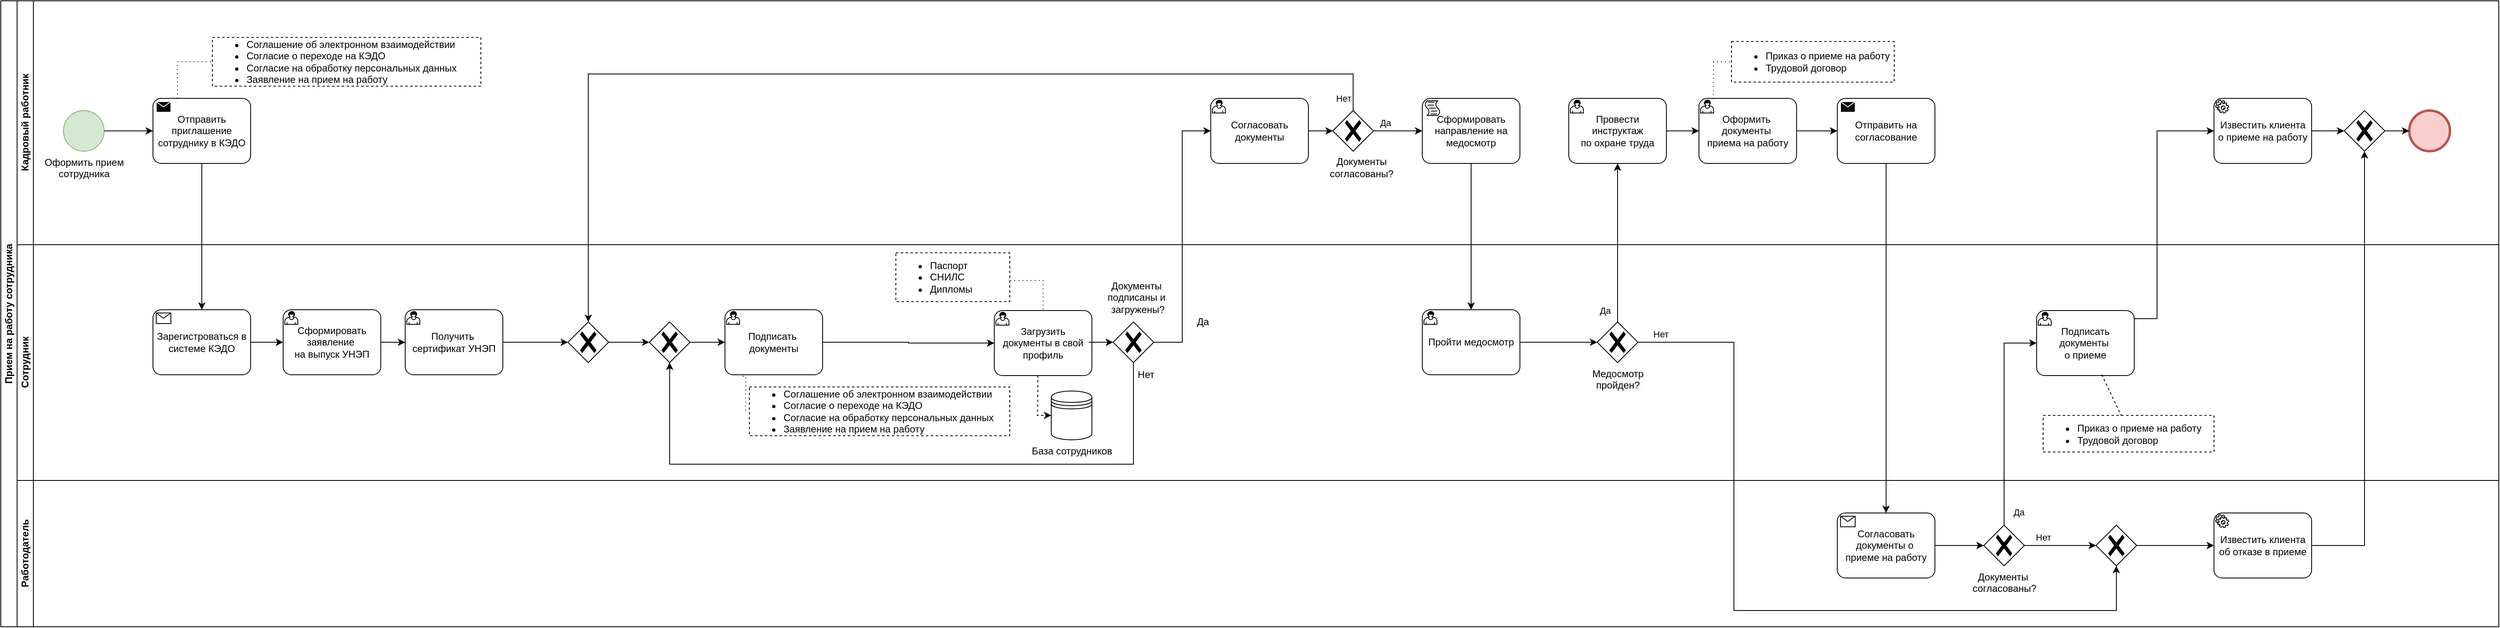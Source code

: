 <mxfile version="24.4.8" type="github">
  <diagram name="Страница — 1" id="LrOz8V3_CL4yAccr49bo">
    <mxGraphModel dx="2467" dy="948" grid="1" gridSize="10" guides="1" tooltips="1" connect="1" arrows="1" fold="1" page="1" pageScale="1" pageWidth="827" pageHeight="1169" math="0" shadow="0">
      <root>
        <mxCell id="0" />
        <mxCell id="1" parent="0" />
        <mxCell id="-4OjDh-mR03Cg_0oIZPv-1" value="Прием на работу сотрудника" style="swimlane;html=1;childLayout=stackLayout;resizeParent=1;resizeParentMax=0;horizontal=0;startSize=20;horizontalStack=0;whiteSpace=wrap;container=1;perimeter=none;" parent="1" vertex="1">
          <mxGeometry x="-40" y="60" width="3070" height="770" as="geometry" />
        </mxCell>
        <mxCell id="-4OjDh-mR03Cg_0oIZPv-15" style="edgeStyle=orthogonalEdgeStyle;rounded=0;orthogonalLoop=1;jettySize=auto;html=1;entryX=0.5;entryY=0;entryDx=0;entryDy=0;entryPerimeter=0;" parent="-4OjDh-mR03Cg_0oIZPv-1" source="-4OjDh-mR03Cg_0oIZPv-14" target="-4OjDh-mR03Cg_0oIZPv-13" edge="1">
          <mxGeometry relative="1" as="geometry" />
        </mxCell>
        <mxCell id="-4OjDh-mR03Cg_0oIZPv-51" style="edgeStyle=orthogonalEdgeStyle;rounded=0;orthogonalLoop=1;jettySize=auto;html=1;entryX=0;entryY=0.5;entryDx=0;entryDy=0;entryPerimeter=0;" parent="-4OjDh-mR03Cg_0oIZPv-1" source="-4OjDh-mR03Cg_0oIZPv-40" target="-4OjDh-mR03Cg_0oIZPv-57" edge="1">
          <mxGeometry relative="1" as="geometry">
            <mxPoint x="1347" y="180" as="targetPoint" />
          </mxGeometry>
        </mxCell>
        <mxCell id="-4OjDh-mR03Cg_0oIZPv-64" style="edgeStyle=orthogonalEdgeStyle;rounded=0;orthogonalLoop=1;jettySize=auto;html=1;entryX=0.5;entryY=0;entryDx=0;entryDy=0;entryPerimeter=0;" parent="-4OjDh-mR03Cg_0oIZPv-1" source="-4OjDh-mR03Cg_0oIZPv-60" target="-4OjDh-mR03Cg_0oIZPv-63" edge="1">
          <mxGeometry relative="1" as="geometry">
            <Array as="points">
              <mxPoint x="1662" y="90" />
              <mxPoint x="722" y="90" />
            </Array>
          </mxGeometry>
        </mxCell>
        <mxCell id="-4OjDh-mR03Cg_0oIZPv-136" value="Нет" style="edgeLabel;html=1;align=center;verticalAlign=middle;resizable=0;points=[];" parent="-4OjDh-mR03Cg_0oIZPv-64" vertex="1" connectable="0">
          <mxGeometry x="-0.97" y="1" relative="1" as="geometry">
            <mxPoint x="-11" y="4" as="offset" />
          </mxGeometry>
        </mxCell>
        <mxCell id="-4OjDh-mR03Cg_0oIZPv-68" style="edgeStyle=orthogonalEdgeStyle;rounded=0;orthogonalLoop=1;jettySize=auto;html=1;entryX=0.5;entryY=0;entryDx=0;entryDy=0;entryPerimeter=0;" parent="-4OjDh-mR03Cg_0oIZPv-1" source="-4OjDh-mR03Cg_0oIZPv-65" target="-4OjDh-mR03Cg_0oIZPv-67" edge="1">
          <mxGeometry relative="1" as="geometry" />
        </mxCell>
        <mxCell id="-4OjDh-mR03Cg_0oIZPv-85" style="edgeStyle=orthogonalEdgeStyle;rounded=0;orthogonalLoop=1;jettySize=auto;html=1;" parent="-4OjDh-mR03Cg_0oIZPv-1" source="-4OjDh-mR03Cg_0oIZPv-69" target="-4OjDh-mR03Cg_0oIZPv-84" edge="1">
          <mxGeometry relative="1" as="geometry" />
        </mxCell>
        <mxCell id="-4OjDh-mR03Cg_0oIZPv-107" value="&amp;nbsp; Да&amp;nbsp;" style="edgeLabel;html=1;align=center;verticalAlign=middle;resizable=0;points=[];" parent="-4OjDh-mR03Cg_0oIZPv-85" vertex="1" connectable="0">
          <mxGeometry x="-0.693" y="-1" relative="1" as="geometry">
            <mxPoint x="-18" y="16" as="offset" />
          </mxGeometry>
        </mxCell>
        <mxCell id="-4OjDh-mR03Cg_0oIZPv-92" style="edgeStyle=orthogonalEdgeStyle;rounded=0;orthogonalLoop=1;jettySize=auto;html=1;entryX=0.5;entryY=0;entryDx=0;entryDy=0;entryPerimeter=0;" parent="-4OjDh-mR03Cg_0oIZPv-1" source="-4OjDh-mR03Cg_0oIZPv-89" target="-4OjDh-mR03Cg_0oIZPv-91" edge="1">
          <mxGeometry relative="1" as="geometry" />
        </mxCell>
        <mxCell id="-4OjDh-mR03Cg_0oIZPv-2" value="Кадровый работник" style="swimlane;html=1;startSize=20;horizontal=0;perimeter=backbonePerimeter;" parent="-4OjDh-mR03Cg_0oIZPv-1" vertex="1">
          <mxGeometry x="20" width="3050" height="300" as="geometry" />
        </mxCell>
        <mxCell id="-4OjDh-mR03Cg_0oIZPv-5" value="Оформить прием&lt;div&gt;сотрудника&lt;/div&gt;" style="points=[[0.145,0.145,0],[0.5,0,0],[0.855,0.145,0],[1,0.5,0],[0.855,0.855,0],[0.5,1,0],[0.145,0.855,0],[0,0.5,0]];shape=mxgraph.bpmn.event;html=1;verticalLabelPosition=bottom;labelBackgroundColor=#ffffff;verticalAlign=top;align=center;perimeter=ellipsePerimeter;outlineConnect=0;aspect=fixed;outline=standard;symbol=general;fillColor=#d5e8d4;strokeColor=#82b366;" parent="-4OjDh-mR03Cg_0oIZPv-2" vertex="1">
          <mxGeometry x="57" y="135" width="50" height="50" as="geometry" />
        </mxCell>
        <mxCell id="-4OjDh-mR03Cg_0oIZPv-7" value="&lt;ul&gt;&lt;li&gt;Соглашение об электронном взаимодействии&lt;/li&gt;&lt;li&gt;Согласие о переходе на КЭДО&lt;/li&gt;&lt;li&gt;Согласие на обработку персональных данных&lt;/li&gt;&lt;li&gt;Заявление на прием на работу&lt;/li&gt;&lt;/ul&gt;" style="text;html=1;strokeColor=default;fillColor=none;align=left;verticalAlign=middle;whiteSpace=wrap;rounded=0;dashed=1;perimeterSpacing=1;perimeter=orthogonalPerimeter;absoluteArcSize=0;" parent="-4OjDh-mR03Cg_0oIZPv-2" vertex="1">
          <mxGeometry x="240" y="45" width="330" height="60" as="geometry" />
        </mxCell>
        <mxCell id="-4OjDh-mR03Cg_0oIZPv-8" value="" style="edgeStyle=elbowEdgeStyle;fontSize=12;html=1;endFill=0;startFill=0;endSize=6;startSize=6;dashed=1;dashPattern=1 4;endArrow=none;startArrow=none;rounded=0;exitX=0.25;exitY=0;exitDx=0;exitDy=0;exitPerimeter=0;entryX=0;entryY=0.5;entryDx=0;entryDy=0;" parent="-4OjDh-mR03Cg_0oIZPv-2" source="-4OjDh-mR03Cg_0oIZPv-14" target="-4OjDh-mR03Cg_0oIZPv-7" edge="1">
          <mxGeometry width="160" relative="1" as="geometry">
            <mxPoint x="27" y="120" as="sourcePoint" />
            <mxPoint x="187" y="59" as="targetPoint" />
            <Array as="points">
              <mxPoint x="197" y="90" />
            </Array>
          </mxGeometry>
        </mxCell>
        <mxCell id="-4OjDh-mR03Cg_0oIZPv-14" value="Отправить приглашение сотруднику в КЭДО" style="points=[[0.25,0,0],[0.5,0,0],[0.75,0,0],[1,0.25,0],[1,0.5,0],[1,0.75,0],[0.75,1,0],[0.5,1,0],[0.25,1,0],[0,0.75,0],[0,0.5,0],[0,0.25,0]];shape=mxgraph.bpmn.task;whiteSpace=wrap;rectStyle=rounded;size=10;html=1;container=1;expand=0;collapsible=0;taskMarker=send;" parent="-4OjDh-mR03Cg_0oIZPv-2" vertex="1">
          <mxGeometry x="167" y="120" width="120" height="80" as="geometry" />
        </mxCell>
        <mxCell id="-4OjDh-mR03Cg_0oIZPv-61" style="edgeStyle=orthogonalEdgeStyle;rounded=0;orthogonalLoop=1;jettySize=auto;html=1;" parent="-4OjDh-mR03Cg_0oIZPv-2" source="-4OjDh-mR03Cg_0oIZPv-57" target="-4OjDh-mR03Cg_0oIZPv-60" edge="1">
          <mxGeometry relative="1" as="geometry" />
        </mxCell>
        <mxCell id="-4OjDh-mR03Cg_0oIZPv-57" value="Согласовать&lt;div&gt;документы&lt;/div&gt;" style="points=[[0.25,0,0],[0.5,0,0],[0.75,0,0],[1,0.25,0],[1,0.5,0],[1,0.75,0],[0.75,1,0],[0.5,1,0],[0.25,1,0],[0,0.75,0],[0,0.5,0],[0,0.25,0]];shape=mxgraph.bpmn.task;whiteSpace=wrap;rectStyle=rounded;size=10;html=1;container=1;expand=0;collapsible=0;taskMarker=user;" parent="-4OjDh-mR03Cg_0oIZPv-2" vertex="1">
          <mxGeometry x="1467" y="120" width="120" height="80" as="geometry" />
        </mxCell>
        <mxCell id="-4OjDh-mR03Cg_0oIZPv-55" value="&lt;span style=&quot;background-color: rgb(255, 255, 255);&quot;&gt;Документы&lt;/span&gt;&lt;div&gt;&lt;span style=&quot;background-color: rgb(255, 255, 255);&quot;&gt;согласованы?&lt;/span&gt;&lt;/div&gt;" style="text;html=1;align=center;verticalAlign=middle;resizable=0;points=[];autosize=1;strokeColor=none;fillColor=none;" parent="-4OjDh-mR03Cg_0oIZPv-2" vertex="1">
          <mxGeometry x="1602" y="185" width="100" height="40" as="geometry" />
        </mxCell>
        <mxCell id="-4OjDh-mR03Cg_0oIZPv-60" value="" style="points=[[0.25,0.25,0],[0.5,0,0],[0.75,0.25,0],[1,0.5,0],[0.75,0.75,0],[0.5,1,0],[0.25,0.75,0],[0,0.5,0]];shape=mxgraph.bpmn.gateway2;html=1;verticalLabelPosition=bottom;labelBackgroundColor=#ffffff;verticalAlign=top;align=center;perimeter=rhombusPerimeter;outlineConnect=0;outline=none;symbol=none;gwType=exclusive;" parent="-4OjDh-mR03Cg_0oIZPv-2" vertex="1">
          <mxGeometry x="1617" y="135" width="50" height="50" as="geometry" />
        </mxCell>
        <mxCell id="-4OjDh-mR03Cg_0oIZPv-65" value="Сформировать&lt;div&gt;направление на медосмотр&lt;/div&gt;" style="points=[[0.25,0,0],[0.5,0,0],[0.75,0,0],[1,0.25,0],[1,0.5,0],[1,0.75,0],[0.75,1,0],[0.5,1,0],[0.25,1,0],[0,0.75,0],[0,0.5,0],[0,0.25,0]];shape=mxgraph.bpmn.task;whiteSpace=wrap;rectStyle=rounded;size=10;html=1;container=1;expand=0;collapsible=0;taskMarker=script;" parent="-4OjDh-mR03Cg_0oIZPv-2" vertex="1">
          <mxGeometry x="1727" y="120" width="120" height="80" as="geometry" />
        </mxCell>
        <mxCell id="-4OjDh-mR03Cg_0oIZPv-66" style="edgeStyle=orthogonalEdgeStyle;rounded=0;orthogonalLoop=1;jettySize=auto;html=1;entryX=0;entryY=0.5;entryDx=0;entryDy=0;entryPerimeter=0;" parent="-4OjDh-mR03Cg_0oIZPv-2" source="-4OjDh-mR03Cg_0oIZPv-60" target="-4OjDh-mR03Cg_0oIZPv-65" edge="1">
          <mxGeometry relative="1" as="geometry" />
        </mxCell>
        <mxCell id="-4OjDh-mR03Cg_0oIZPv-135" value="&amp;nbsp; Да&amp;nbsp;" style="edgeLabel;html=1;align=center;verticalAlign=middle;resizable=0;points=[];" parent="-4OjDh-mR03Cg_0oIZPv-66" vertex="1" connectable="0">
          <mxGeometry x="0.137" y="-2" relative="1" as="geometry">
            <mxPoint x="-21" y="-12" as="offset" />
          </mxGeometry>
        </mxCell>
        <mxCell id="-4OjDh-mR03Cg_0oIZPv-87" value="" style="edgeStyle=orthogonalEdgeStyle;rounded=0;orthogonalLoop=1;jettySize=auto;html=1;" parent="-4OjDh-mR03Cg_0oIZPv-2" source="-4OjDh-mR03Cg_0oIZPv-84" target="-4OjDh-mR03Cg_0oIZPv-86" edge="1">
          <mxGeometry relative="1" as="geometry" />
        </mxCell>
        <mxCell id="-4OjDh-mR03Cg_0oIZPv-84" value="Провести инструктаж&lt;div&gt;по охране труда&lt;/div&gt;" style="points=[[0.25,0,0],[0.5,0,0],[0.75,0,0],[1,0.25,0],[1,0.5,0],[1,0.75,0],[0.75,1,0],[0.5,1,0],[0.25,1,0],[0,0.75,0],[0,0.5,0],[0,0.25,0]];shape=mxgraph.bpmn.task;whiteSpace=wrap;rectStyle=rounded;size=10;html=1;container=1;expand=0;collapsible=0;taskMarker=user;" parent="-4OjDh-mR03Cg_0oIZPv-2" vertex="1">
          <mxGeometry x="1907" y="120" width="120" height="80" as="geometry" />
        </mxCell>
        <mxCell id="-4OjDh-mR03Cg_0oIZPv-86" value="Оформить&amp;nbsp; документы&amp;nbsp;&lt;div&gt;приема на работу&lt;/div&gt;" style="points=[[0.25,0,0],[0.5,0,0],[0.75,0,0],[1,0.25,0],[1,0.5,0],[1,0.75,0],[0.75,1,0],[0.5,1,0],[0.25,1,0],[0,0.75,0],[0,0.5,0],[0,0.25,0]];shape=mxgraph.bpmn.task;whiteSpace=wrap;rectStyle=rounded;size=10;html=1;container=1;expand=0;collapsible=0;taskMarker=user;" parent="-4OjDh-mR03Cg_0oIZPv-2" vertex="1">
          <mxGeometry x="2067" y="120" width="120" height="80" as="geometry" />
        </mxCell>
        <mxCell id="-4OjDh-mR03Cg_0oIZPv-89" value="Отправить на согласование" style="points=[[0.25,0,0],[0.5,0,0],[0.75,0,0],[1,0.25,0],[1,0.5,0],[1,0.75,0],[0.75,1,0],[0.5,1,0],[0.25,1,0],[0,0.75,0],[0,0.5,0],[0,0.25,0]];shape=mxgraph.bpmn.task;whiteSpace=wrap;rectStyle=rounded;size=10;html=1;container=1;expand=0;collapsible=0;taskMarker=send;" parent="-4OjDh-mR03Cg_0oIZPv-2" vertex="1">
          <mxGeometry x="2237" y="120" width="120" height="80" as="geometry" />
        </mxCell>
        <mxCell id="-4OjDh-mR03Cg_0oIZPv-90" style="edgeStyle=orthogonalEdgeStyle;rounded=0;orthogonalLoop=1;jettySize=auto;html=1;entryX=0;entryY=0.5;entryDx=0;entryDy=0;entryPerimeter=0;" parent="-4OjDh-mR03Cg_0oIZPv-2" source="-4OjDh-mR03Cg_0oIZPv-86" target="-4OjDh-mR03Cg_0oIZPv-89" edge="1">
          <mxGeometry relative="1" as="geometry" />
        </mxCell>
        <mxCell id="-4OjDh-mR03Cg_0oIZPv-131" value="&lt;ul&gt;&lt;li&gt;Приказ о приеме на работу&lt;/li&gt;&lt;li&gt;Трудовой договор&lt;/li&gt;&lt;/ul&gt;" style="text;html=1;strokeColor=default;fillColor=none;align=left;verticalAlign=middle;whiteSpace=wrap;rounded=0;dashed=1;perimeterSpacing=1;perimeter=orthogonalPerimeter;absoluteArcSize=0;" parent="-4OjDh-mR03Cg_0oIZPv-2" vertex="1">
          <mxGeometry x="2107" y="50" width="200" height="50" as="geometry" />
        </mxCell>
        <mxCell id="-4OjDh-mR03Cg_0oIZPv-133" value="" style="edgeStyle=elbowEdgeStyle;fontSize=12;html=1;endFill=0;startFill=0;endSize=6;startSize=6;dashed=1;dashPattern=1 4;endArrow=none;startArrow=none;rounded=0;exitX=0.148;exitY=0.012;exitDx=0;exitDy=0;exitPerimeter=0;entryX=0;entryY=0.5;entryDx=0;entryDy=0;" parent="-4OjDh-mR03Cg_0oIZPv-2" source="-4OjDh-mR03Cg_0oIZPv-86" target="-4OjDh-mR03Cg_0oIZPv-131" edge="1">
          <mxGeometry width="160" relative="1" as="geometry">
            <mxPoint x="1967" y="60" as="sourcePoint" />
            <mxPoint x="2127" y="60" as="targetPoint" />
            <Array as="points">
              <mxPoint x="2085" y="90" />
            </Array>
          </mxGeometry>
        </mxCell>
        <mxCell id="-4OjDh-mR03Cg_0oIZPv-138" style="edgeStyle=orthogonalEdgeStyle;rounded=0;orthogonalLoop=1;jettySize=auto;html=1;entryX=0;entryY=0.5;entryDx=0;entryDy=0;entryPerimeter=0;" parent="-4OjDh-mR03Cg_0oIZPv-2" source="-4OjDh-mR03Cg_0oIZPv-5" target="-4OjDh-mR03Cg_0oIZPv-14" edge="1">
          <mxGeometry relative="1" as="geometry" />
        </mxCell>
        <mxCell id="-4OjDh-mR03Cg_0oIZPv-117" value="" style="points=[[0.145,0.145,0],[0.5,0,0],[0.855,0.145,0],[1,0.5,0],[0.855,0.855,0],[0.5,1,0],[0.145,0.855,0],[0,0.5,0]];shape=mxgraph.bpmn.event;html=1;verticalLabelPosition=bottom;labelBackgroundColor=#ffffff;verticalAlign=top;align=center;perimeter=ellipsePerimeter;outlineConnect=0;aspect=fixed;outline=end;symbol=terminate2;fillColor=#f8cecc;strokeColor=#b85450;" parent="-4OjDh-mR03Cg_0oIZPv-2" vertex="1">
          <mxGeometry x="2940" y="135" width="50" height="50" as="geometry" />
        </mxCell>
        <mxCell id="quSoc7pRKqAI27rnbqNl-13" value="Известить клиента&lt;div&gt;о приеме на работу&lt;/div&gt;" style="points=[[0.25,0,0],[0.5,0,0],[0.75,0,0],[1,0.25,0],[1,0.5,0],[1,0.75,0],[0.75,1,0],[0.5,1,0],[0.25,1,0],[0,0.75,0],[0,0.5,0],[0,0.25,0]];shape=mxgraph.bpmn.task;whiteSpace=wrap;rectStyle=rounded;size=10;html=1;container=1;expand=0;collapsible=0;taskMarker=service;" vertex="1" parent="-4OjDh-mR03Cg_0oIZPv-2">
          <mxGeometry x="2700" y="120" width="120" height="80" as="geometry" />
        </mxCell>
        <mxCell id="quSoc7pRKqAI27rnbqNl-14" value="" style="points=[[0.25,0.25,0],[0.5,0,0],[0.75,0.25,0],[1,0.5,0],[0.75,0.75,0],[0.5,1,0],[0.25,0.75,0],[0,0.5,0]];shape=mxgraph.bpmn.gateway2;html=1;verticalLabelPosition=bottom;labelBackgroundColor=#ffffff;verticalAlign=top;align=center;perimeter=rhombusPerimeter;outlineConnect=0;outline=none;symbol=none;gwType=exclusive;" vertex="1" parent="-4OjDh-mR03Cg_0oIZPv-2">
          <mxGeometry x="2860" y="135" width="50" height="50" as="geometry" />
        </mxCell>
        <mxCell id="quSoc7pRKqAI27rnbqNl-15" style="edgeStyle=orthogonalEdgeStyle;rounded=0;orthogonalLoop=1;jettySize=auto;html=1;entryX=0;entryY=0.5;entryDx=0;entryDy=0;entryPerimeter=0;" edge="1" parent="-4OjDh-mR03Cg_0oIZPv-2" source="quSoc7pRKqAI27rnbqNl-13" target="quSoc7pRKqAI27rnbqNl-14">
          <mxGeometry relative="1" as="geometry" />
        </mxCell>
        <mxCell id="quSoc7pRKqAI27rnbqNl-16" style="edgeStyle=orthogonalEdgeStyle;rounded=0;orthogonalLoop=1;jettySize=auto;html=1;entryX=0;entryY=0.5;entryDx=0;entryDy=0;entryPerimeter=0;" edge="1" parent="-4OjDh-mR03Cg_0oIZPv-2" source="quSoc7pRKqAI27rnbqNl-14" target="-4OjDh-mR03Cg_0oIZPv-117">
          <mxGeometry relative="1" as="geometry" />
        </mxCell>
        <mxCell id="-4OjDh-mR03Cg_0oIZPv-3" value="Сотрудник" style="swimlane;html=1;startSize=20;horizontal=0;" parent="-4OjDh-mR03Cg_0oIZPv-1" vertex="1">
          <mxGeometry x="20" y="300" width="3050" height="290" as="geometry" />
        </mxCell>
        <mxCell id="-4OjDh-mR03Cg_0oIZPv-13" value="Зарегистроваться в системе КЭДО" style="points=[[0.25,0,0],[0.5,0,0],[0.75,0,0],[1,0.25,0],[1,0.5,0],[1,0.75,0],[0.75,1,0],[0.5,1,0],[0.25,1,0],[0,0.75,0],[0,0.5,0],[0,0.25,0]];shape=mxgraph.bpmn.task;whiteSpace=wrap;rectStyle=rounded;size=10;html=1;container=1;expand=0;collapsible=0;taskMarker=receive;" parent="-4OjDh-mR03Cg_0oIZPv-3" vertex="1">
          <mxGeometry x="167" y="80" width="120" height="80" as="geometry" />
        </mxCell>
        <mxCell id="-4OjDh-mR03Cg_0oIZPv-20" value="Сформировать заявление&amp;nbsp;&lt;div&gt;на выпуск УНЭП&lt;/div&gt;" style="points=[[0.25,0,0],[0.5,0,0],[0.75,0,0],[1,0.25,0],[1,0.5,0],[1,0.75,0],[0.75,1,0],[0.5,1,0],[0.25,1,0],[0,0.75,0],[0,0.5,0],[0,0.25,0]];shape=mxgraph.bpmn.task;whiteSpace=wrap;rectStyle=rounded;size=10;html=1;container=1;expand=0;collapsible=0;taskMarker=user;" parent="-4OjDh-mR03Cg_0oIZPv-3" vertex="1">
          <mxGeometry x="327" y="80" width="120" height="80" as="geometry" />
        </mxCell>
        <mxCell id="-4OjDh-mR03Cg_0oIZPv-21" style="edgeStyle=orthogonalEdgeStyle;rounded=0;orthogonalLoop=1;jettySize=auto;html=1;entryX=0;entryY=0.5;entryDx=0;entryDy=0;entryPerimeter=0;" parent="-4OjDh-mR03Cg_0oIZPv-3" source="-4OjDh-mR03Cg_0oIZPv-13" target="-4OjDh-mR03Cg_0oIZPv-20" edge="1">
          <mxGeometry relative="1" as="geometry" />
        </mxCell>
        <mxCell id="-4OjDh-mR03Cg_0oIZPv-38" value="" style="edgeStyle=orthogonalEdgeStyle;rounded=0;orthogonalLoop=1;jettySize=auto;html=1;" parent="-4OjDh-mR03Cg_0oIZPv-3" source="-4OjDh-mR03Cg_0oIZPv-63" target="-4OjDh-mR03Cg_0oIZPv-37" edge="1">
          <mxGeometry relative="1" as="geometry" />
        </mxCell>
        <mxCell id="-4OjDh-mR03Cg_0oIZPv-22" value="Получить&amp;nbsp;&lt;div&gt;сертификат УНЭП&lt;/div&gt;" style="points=[[0.25,0,0],[0.5,0,0],[0.75,0,0],[1,0.25,0],[1,0.5,0],[1,0.75,0],[0.75,1,0],[0.5,1,0],[0.25,1,0],[0,0.75,0],[0,0.5,0],[0,0.25,0]];shape=mxgraph.bpmn.task;whiteSpace=wrap;rectStyle=rounded;size=10;html=1;container=1;expand=0;collapsible=0;taskMarker=user;" parent="-4OjDh-mR03Cg_0oIZPv-3" vertex="1">
          <mxGeometry x="477" y="80" width="120" height="80" as="geometry" />
        </mxCell>
        <mxCell id="-4OjDh-mR03Cg_0oIZPv-25" style="edgeStyle=orthogonalEdgeStyle;rounded=0;orthogonalLoop=1;jettySize=auto;html=1;entryX=0;entryY=0.5;entryDx=0;entryDy=0;entryPerimeter=0;" parent="-4OjDh-mR03Cg_0oIZPv-3" source="-4OjDh-mR03Cg_0oIZPv-20" target="-4OjDh-mR03Cg_0oIZPv-22" edge="1">
          <mxGeometry relative="1" as="geometry" />
        </mxCell>
        <mxCell id="-4OjDh-mR03Cg_0oIZPv-35" style="edgeStyle=orthogonalEdgeStyle;rounded=0;orthogonalLoop=1;jettySize=auto;html=1;entryX=0;entryY=0.5;entryDx=0;entryDy=0;dashed=1;exitX=0.446;exitY=0.994;exitDx=0;exitDy=0;exitPerimeter=0;" parent="-4OjDh-mR03Cg_0oIZPv-3" source="-4OjDh-mR03Cg_0oIZPv-26" target="-4OjDh-mR03Cg_0oIZPv-34" edge="1">
          <mxGeometry relative="1" as="geometry">
            <Array as="points">
              <mxPoint x="1254" y="181" />
              <mxPoint x="1254" y="181" />
              <mxPoint x="1254" y="210" />
            </Array>
          </mxGeometry>
        </mxCell>
        <mxCell id="-4OjDh-mR03Cg_0oIZPv-26" value="Загрузить документы в свой профиль" style="points=[[0.25,0,0],[0.5,0,0],[0.75,0,0],[1,0.25,0],[1,0.5,0],[1,0.75,0],[0.75,1,0],[0.5,1,0],[0.25,1,0],[0,0.75,0],[0,0.5,0],[0,0.25,0]];shape=mxgraph.bpmn.task;whiteSpace=wrap;rectStyle=rounded;size=10;html=1;container=1;expand=0;collapsible=0;taskMarker=user;" parent="-4OjDh-mR03Cg_0oIZPv-3" vertex="1">
          <mxGeometry x="1201" y="81" width="120" height="80" as="geometry" />
        </mxCell>
        <mxCell id="-4OjDh-mR03Cg_0oIZPv-29" value="Подписать&amp;nbsp;&lt;div&gt;документы&lt;br&gt;&lt;/div&gt;" style="points=[[0.25,0,0],[0.5,0,0],[0.75,0,0],[1,0.25,0],[1,0.5,0],[1,0.75,0],[0.75,1,0],[0.5,1,0],[0.25,1,0],[0,0.75,0],[0,0.5,0],[0,0.25,0]];shape=mxgraph.bpmn.task;whiteSpace=wrap;rectStyle=rounded;size=10;html=1;container=1;expand=0;collapsible=0;taskMarker=user;" parent="-4OjDh-mR03Cg_0oIZPv-3" vertex="1">
          <mxGeometry x="870" y="80" width="120" height="80" as="geometry" />
        </mxCell>
        <mxCell id="-4OjDh-mR03Cg_0oIZPv-31" value="&lt;ul&gt;&lt;li&gt;Паспорт&lt;/li&gt;&lt;li&gt;СНИЛС&lt;/li&gt;&lt;li&gt;Дипломы&lt;/li&gt;&lt;/ul&gt;" style="text;html=1;strokeColor=default;fillColor=none;align=left;verticalAlign=middle;whiteSpace=wrap;rounded=0;dashed=1;perimeterSpacing=1;perimeter=orthogonalPerimeter;absoluteArcSize=0;" parent="-4OjDh-mR03Cg_0oIZPv-3" vertex="1">
          <mxGeometry x="1080" y="10" width="140" height="60" as="geometry" />
        </mxCell>
        <mxCell id="-4OjDh-mR03Cg_0oIZPv-34" value="База сотрудников" style="shape=datastore;html=1;labelPosition=center;verticalLabelPosition=bottom;align=center;verticalAlign=top;" parent="-4OjDh-mR03Cg_0oIZPv-3" vertex="1">
          <mxGeometry x="1271" y="180" width="50" height="60" as="geometry" />
        </mxCell>
        <mxCell id="-4OjDh-mR03Cg_0oIZPv-37" value="" style="points=[[0.25,0.25,0],[0.5,0,0],[0.75,0.25,0],[1,0.5,0],[0.75,0.75,0],[0.5,1,0],[0.25,0.75,0],[0,0.5,0]];shape=mxgraph.bpmn.gateway2;html=1;verticalLabelPosition=bottom;labelBackgroundColor=#ffffff;verticalAlign=top;align=center;perimeter=rhombusPerimeter;outlineConnect=0;outline=none;symbol=none;gwType=exclusive;" parent="-4OjDh-mR03Cg_0oIZPv-3" vertex="1">
          <mxGeometry x="777" y="95" width="50" height="50" as="geometry" />
        </mxCell>
        <mxCell id="-4OjDh-mR03Cg_0oIZPv-42" style="edgeStyle=orthogonalEdgeStyle;rounded=0;orthogonalLoop=1;jettySize=auto;html=1;entryX=0.5;entryY=1;entryDx=0;entryDy=0;entryPerimeter=0;" parent="-4OjDh-mR03Cg_0oIZPv-3" source="-4OjDh-mR03Cg_0oIZPv-40" target="-4OjDh-mR03Cg_0oIZPv-37" edge="1">
          <mxGeometry relative="1" as="geometry">
            <Array as="points">
              <mxPoint x="1372" y="270" />
              <mxPoint x="802" y="270" />
            </Array>
          </mxGeometry>
        </mxCell>
        <mxCell id="-4OjDh-mR03Cg_0oIZPv-45" style="edgeStyle=orthogonalEdgeStyle;rounded=0;orthogonalLoop=1;jettySize=auto;html=1;entryX=0;entryY=0.5;entryDx=0;entryDy=0;entryPerimeter=0;" parent="-4OjDh-mR03Cg_0oIZPv-3" target="-4OjDh-mR03Cg_0oIZPv-40" edge="1">
          <mxGeometry relative="1" as="geometry">
            <mxPoint x="1317" y="120.048" as="sourcePoint" />
          </mxGeometry>
        </mxCell>
        <mxCell id="-4OjDh-mR03Cg_0oIZPv-48" value="" style="group" parent="-4OjDh-mR03Cg_0oIZPv-3" vertex="1" connectable="0">
          <mxGeometry x="1327" y="35" width="100" height="110" as="geometry" />
        </mxCell>
        <mxCell id="-4OjDh-mR03Cg_0oIZPv-40" value="" style="points=[[0.25,0.25,0],[0.5,0,0],[0.75,0.25,0],[1,0.5,0],[0.75,0.75,0],[0.5,1,0],[0.25,0.75,0],[0,0.5,0]];shape=mxgraph.bpmn.gateway2;html=1;verticalLabelPosition=bottom;labelBackgroundColor=#ffffff;verticalAlign=top;align=center;perimeter=rhombusPerimeter;outlineConnect=0;outline=none;symbol=none;gwType=exclusive;" parent="-4OjDh-mR03Cg_0oIZPv-48" vertex="1">
          <mxGeometry x="20" y="60" width="50" height="50" as="geometry" />
        </mxCell>
        <mxCell id="-4OjDh-mR03Cg_0oIZPv-47" value="&lt;span style=&quot;background-color: rgb(255, 255, 255);&quot;&gt;Документы&amp;nbsp;&lt;/span&gt;&lt;div&gt;подписаны и&amp;nbsp;&lt;/div&gt;&lt;div&gt;загружены?&lt;/div&gt;" style="text;html=1;align=center;verticalAlign=middle;resizable=0;points=[];autosize=1;strokeColor=none;fillColor=none;" parent="-4OjDh-mR03Cg_0oIZPv-48" vertex="1">
          <mxGeometry width="100" height="60" as="geometry" />
        </mxCell>
        <mxCell id="-4OjDh-mR03Cg_0oIZPv-49" value="&lt;div&gt;&lt;span style=&quot;background-color: initial;&quot;&gt;Нет&lt;/span&gt;&lt;br&gt;&lt;/div&gt;" style="text;html=1;align=center;verticalAlign=middle;resizable=0;points=[];autosize=1;strokeColor=none;fillColor=none;" parent="-4OjDh-mR03Cg_0oIZPv-3" vertex="1">
          <mxGeometry x="1367" y="145" width="40" height="30" as="geometry" />
        </mxCell>
        <mxCell id="-4OjDh-mR03Cg_0oIZPv-52" value="&lt;div&gt;&lt;span style=&quot;background-color: initial;&quot;&gt;Да&lt;/span&gt;&lt;br&gt;&lt;/div&gt;" style="text;html=1;align=center;verticalAlign=middle;resizable=0;points=[];autosize=1;strokeColor=none;fillColor=none;" parent="-4OjDh-mR03Cg_0oIZPv-3" vertex="1">
          <mxGeometry x="1437" y="80" width="40" height="30" as="geometry" />
        </mxCell>
        <mxCell id="-4OjDh-mR03Cg_0oIZPv-62" value="" style="edgeStyle=orthogonalEdgeStyle;rounded=0;orthogonalLoop=1;jettySize=auto;html=1;" parent="-4OjDh-mR03Cg_0oIZPv-3" source="-4OjDh-mR03Cg_0oIZPv-22" target="-4OjDh-mR03Cg_0oIZPv-63" edge="1">
          <mxGeometry relative="1" as="geometry">
            <mxPoint x="637" y="450" as="sourcePoint" />
            <mxPoint x="817" y="450" as="targetPoint" />
          </mxGeometry>
        </mxCell>
        <mxCell id="-4OjDh-mR03Cg_0oIZPv-63" value="" style="points=[[0.25,0.25,0],[0.5,0,0],[0.75,0.25,0],[1,0.5,0],[0.75,0.75,0],[0.5,1,0],[0.25,0.75,0],[0,0.5,0]];shape=mxgraph.bpmn.gateway2;html=1;verticalLabelPosition=bottom;labelBackgroundColor=#ffffff;verticalAlign=top;align=center;perimeter=rhombusPerimeter;outlineConnect=0;outline=none;symbol=none;gwType=exclusive;" parent="-4OjDh-mR03Cg_0oIZPv-3" vertex="1">
          <mxGeometry x="677" y="95" width="50" height="50" as="geometry" />
        </mxCell>
        <mxCell id="-4OjDh-mR03Cg_0oIZPv-67" value="Пройти медосмотр" style="points=[[0.25,0,0],[0.5,0,0],[0.75,0,0],[1,0.25,0],[1,0.5,0],[1,0.75,0],[0.75,1,0],[0.5,1,0],[0.25,1,0],[0,0.75,0],[0,0.5,0],[0,0.25,0]];shape=mxgraph.bpmn.task;whiteSpace=wrap;rectStyle=rounded;size=10;html=1;container=1;expand=0;collapsible=0;taskMarker=user;" parent="-4OjDh-mR03Cg_0oIZPv-3" vertex="1">
          <mxGeometry x="1727" y="80" width="120" height="80" as="geometry" />
        </mxCell>
        <mxCell id="-4OjDh-mR03Cg_0oIZPv-69" value="Медосмотр&lt;div style=&quot;background-color: rgb(251, 251, 251);&quot;&gt;пройден?&lt;/div&gt;" style="points=[[0.25,0.25,0],[0.5,0,0],[0.75,0.25,0],[1,0.5,0],[0.75,0.75,0],[0.5,1,0],[0.25,0.75,0],[0,0.5,0]];shape=mxgraph.bpmn.gateway2;html=1;verticalLabelPosition=bottom;labelBackgroundColor=#ffffff;verticalAlign=top;align=center;perimeter=rhombusPerimeter;outlineConnect=0;outline=none;symbol=none;gwType=exclusive;" parent="-4OjDh-mR03Cg_0oIZPv-3" vertex="1">
          <mxGeometry x="1942" y="95" width="50" height="50" as="geometry" />
        </mxCell>
        <mxCell id="-4OjDh-mR03Cg_0oIZPv-70" style="edgeStyle=orthogonalEdgeStyle;rounded=0;orthogonalLoop=1;jettySize=auto;html=1;entryX=0;entryY=0.5;entryDx=0;entryDy=0;entryPerimeter=0;" parent="-4OjDh-mR03Cg_0oIZPv-3" source="-4OjDh-mR03Cg_0oIZPv-67" target="-4OjDh-mR03Cg_0oIZPv-69" edge="1">
          <mxGeometry relative="1" as="geometry" />
        </mxCell>
        <mxCell id="-4OjDh-mR03Cg_0oIZPv-139" value="&lt;ul&gt;&lt;li&gt;Соглашение об электронном взаимодействии&lt;/li&gt;&lt;li&gt;Согласие о переходе на КЭДО&lt;/li&gt;&lt;li&gt;Согласие на обработку персональных данных&lt;/li&gt;&lt;li&gt;Заявление на прием на работу&lt;/li&gt;&lt;/ul&gt;" style="text;html=1;strokeColor=default;fillColor=none;align=left;verticalAlign=middle;whiteSpace=wrap;rounded=0;dashed=1;perimeterSpacing=1;perimeter=orthogonalPerimeter;absoluteArcSize=0;" parent="-4OjDh-mR03Cg_0oIZPv-3" vertex="1">
          <mxGeometry x="900" y="175" width="320" height="60" as="geometry" />
        </mxCell>
        <mxCell id="-4OjDh-mR03Cg_0oIZPv-140" value="" style="edgeStyle=elbowEdgeStyle;fontSize=12;html=1;endFill=0;startFill=0;endSize=6;startSize=6;dashed=1;dashPattern=1 4;endArrow=none;startArrow=none;rounded=0;exitX=0.182;exitY=1.023;exitDx=0;exitDy=0;exitPerimeter=0;entryX=0;entryY=0.5;entryDx=0;entryDy=0;" parent="-4OjDh-mR03Cg_0oIZPv-3" source="-4OjDh-mR03Cg_0oIZPv-29" target="-4OjDh-mR03Cg_0oIZPv-139" edge="1">
          <mxGeometry width="160" relative="1" as="geometry">
            <mxPoint x="740" y="170" as="sourcePoint" />
            <mxPoint x="900" y="170" as="targetPoint" />
          </mxGeometry>
        </mxCell>
        <mxCell id="-4OjDh-mR03Cg_0oIZPv-142" value="" style="edgeStyle=elbowEdgeStyle;fontSize=12;html=1;endFill=0;startFill=0;endSize=6;startSize=6;dashed=1;dashPattern=1 4;endArrow=none;startArrow=none;rounded=0;entryX=0.5;entryY=0;entryDx=0;entryDy=0;entryPerimeter=0;exitX=0.998;exitY=0.565;exitDx=0;exitDy=0;exitPerimeter=0;" parent="-4OjDh-mR03Cg_0oIZPv-3" source="-4OjDh-mR03Cg_0oIZPv-31" target="-4OjDh-mR03Cg_0oIZPv-26" edge="1">
          <mxGeometry width="160" relative="1" as="geometry">
            <mxPoint x="1260" y="30" as="sourcePoint" />
            <mxPoint x="1420" y="30" as="targetPoint" />
            <Array as="points">
              <mxPoint x="1261" y="60" />
            </Array>
          </mxGeometry>
        </mxCell>
        <mxCell id="-4OjDh-mR03Cg_0oIZPv-143" style="edgeStyle=orthogonalEdgeStyle;rounded=0;orthogonalLoop=1;jettySize=auto;html=1;entryX=0;entryY=0.5;entryDx=0;entryDy=0;entryPerimeter=0;" parent="-4OjDh-mR03Cg_0oIZPv-3" source="-4OjDh-mR03Cg_0oIZPv-37" target="-4OjDh-mR03Cg_0oIZPv-29" edge="1">
          <mxGeometry relative="1" as="geometry" />
        </mxCell>
        <mxCell id="-4OjDh-mR03Cg_0oIZPv-144" style="edgeStyle=orthogonalEdgeStyle;rounded=0;orthogonalLoop=1;jettySize=auto;html=1;entryX=0;entryY=0.5;entryDx=0;entryDy=0;entryPerimeter=0;" parent="-4OjDh-mR03Cg_0oIZPv-3" source="-4OjDh-mR03Cg_0oIZPv-29" target="-4OjDh-mR03Cg_0oIZPv-26" edge="1">
          <mxGeometry relative="1" as="geometry" />
        </mxCell>
        <mxCell id="-4OjDh-mR03Cg_0oIZPv-104" value="Подписать документы&amp;nbsp;&lt;div&gt;о приеме&lt;/div&gt;" style="points=[[0.25,0,0],[0.5,0,0],[0.75,0,0],[1,0.25,0],[1,0.5,0],[1,0.75,0],[0.75,1,0],[0.5,1,0],[0.25,1,0],[0,0.75,0],[0,0.5,0],[0,0.25,0]];shape=mxgraph.bpmn.task;whiteSpace=wrap;rectStyle=rounded;size=10;html=1;container=1;expand=0;collapsible=0;taskMarker=user;" parent="-4OjDh-mR03Cg_0oIZPv-3" vertex="1">
          <mxGeometry x="2482" y="81" width="120" height="80" as="geometry" />
        </mxCell>
        <mxCell id="-4OjDh-mR03Cg_0oIZPv-113" value="&lt;ul&gt;&lt;li&gt;Приказ о приеме на работу&lt;/li&gt;&lt;li&gt;Трудовой договор&lt;/li&gt;&lt;/ul&gt;" style="text;html=1;strokeColor=default;fillColor=none;align=left;verticalAlign=middle;whiteSpace=wrap;rounded=0;dashed=1;perimeterSpacing=1;perimeter=orthogonalPerimeter;absoluteArcSize=0;" parent="-4OjDh-mR03Cg_0oIZPv-3" vertex="1">
          <mxGeometry x="2490" y="210" width="210" height="45" as="geometry" />
        </mxCell>
        <mxCell id="quSoc7pRKqAI27rnbqNl-4" value="" style="endArrow=none;dashed=1;html=1;rounded=0;entryX=0.458;entryY=0.032;entryDx=0;entryDy=0;entryPerimeter=0;exitX=0.668;exitY=0.985;exitDx=0;exitDy=0;exitPerimeter=0;" edge="1" parent="-4OjDh-mR03Cg_0oIZPv-3" source="-4OjDh-mR03Cg_0oIZPv-104" target="-4OjDh-mR03Cg_0oIZPv-113">
          <mxGeometry width="50" height="50" relative="1" as="geometry">
            <mxPoint x="2490" y="180" as="sourcePoint" />
            <mxPoint x="2540" y="130" as="targetPoint" />
          </mxGeometry>
        </mxCell>
        <mxCell id="-4OjDh-mR03Cg_0oIZPv-4" value="Работодатель" style="swimlane;html=1;startSize=20;horizontal=0;" parent="-4OjDh-mR03Cg_0oIZPv-1" vertex="1">
          <mxGeometry x="20" y="590" width="3050" height="180" as="geometry" />
        </mxCell>
        <mxCell id="-4OjDh-mR03Cg_0oIZPv-94" style="edgeStyle=orthogonalEdgeStyle;rounded=0;orthogonalLoop=1;jettySize=auto;html=1;entryX=0;entryY=0.5;entryDx=0;entryDy=0;entryPerimeter=0;" parent="-4OjDh-mR03Cg_0oIZPv-4" source="-4OjDh-mR03Cg_0oIZPv-91" target="-4OjDh-mR03Cg_0oIZPv-96" edge="1">
          <mxGeometry relative="1" as="geometry">
            <mxPoint x="2487" y="80" as="targetPoint" />
          </mxGeometry>
        </mxCell>
        <mxCell id="-4OjDh-mR03Cg_0oIZPv-91" value="Согласовать документы о&amp;nbsp;&lt;div&gt;приеме на работу&lt;/div&gt;" style="points=[[0.25,0,0],[0.5,0,0],[0.75,0,0],[1,0.25,0],[1,0.5,0],[1,0.75,0],[0.75,1,0],[0.5,1,0],[0.25,1,0],[0,0.75,0],[0,0.5,0],[0,0.25,0]];shape=mxgraph.bpmn.task;whiteSpace=wrap;rectStyle=rounded;size=10;html=1;container=1;expand=0;collapsible=0;taskMarker=receive;" parent="-4OjDh-mR03Cg_0oIZPv-4" vertex="1">
          <mxGeometry x="2237" y="40" width="120" height="80" as="geometry" />
        </mxCell>
        <mxCell id="-4OjDh-mR03Cg_0oIZPv-96" value="Документы&amp;nbsp;&lt;div&gt;согласованы?&lt;/div&gt;" style="points=[[0.25,0.25,0],[0.5,0,0],[0.75,0.25,0],[1,0.5,0],[0.75,0.75,0],[0.5,1,0],[0.25,0.75,0],[0,0.5,0]];shape=mxgraph.bpmn.gateway2;html=1;verticalLabelPosition=bottom;labelBackgroundColor=#ffffff;verticalAlign=top;align=center;perimeter=rhombusPerimeter;outlineConnect=0;outline=none;symbol=none;gwType=exclusive;" parent="-4OjDh-mR03Cg_0oIZPv-4" vertex="1">
          <mxGeometry x="2417" y="55" width="50" height="50" as="geometry" />
        </mxCell>
        <mxCell id="-4OjDh-mR03Cg_0oIZPv-112" style="edgeStyle=orthogonalEdgeStyle;rounded=0;orthogonalLoop=1;jettySize=auto;html=1;entryX=0;entryY=0.5;entryDx=0;entryDy=0;entryPerimeter=0;" parent="-4OjDh-mR03Cg_0oIZPv-4" source="quSoc7pRKqAI27rnbqNl-11" target="quSoc7pRKqAI27rnbqNl-12" edge="1">
          <mxGeometry relative="1" as="geometry">
            <mxPoint x="2700" y="80" as="targetPoint" />
          </mxGeometry>
        </mxCell>
        <mxCell id="quSoc7pRKqAI27rnbqNl-9" value="" style="edgeStyle=orthogonalEdgeStyle;rounded=0;orthogonalLoop=1;jettySize=auto;html=1;entryX=0;entryY=0.5;entryDx=0;entryDy=0;entryPerimeter=0;" edge="1" parent="-4OjDh-mR03Cg_0oIZPv-4" source="-4OjDh-mR03Cg_0oIZPv-96" target="quSoc7pRKqAI27rnbqNl-11">
          <mxGeometry relative="1" as="geometry">
            <mxPoint x="2447" y="700" as="sourcePoint" />
            <mxPoint x="2670" y="700" as="targetPoint" />
          </mxGeometry>
        </mxCell>
        <mxCell id="quSoc7pRKqAI27rnbqNl-10" value="Нет" style="edgeLabel;html=1;align=center;verticalAlign=middle;resizable=0;points=[];" vertex="1" connectable="0" parent="quSoc7pRKqAI27rnbqNl-9">
          <mxGeometry x="-0.486" y="1" relative="1" as="geometry">
            <mxPoint y="-9" as="offset" />
          </mxGeometry>
        </mxCell>
        <mxCell id="quSoc7pRKqAI27rnbqNl-11" value="" style="points=[[0.25,0.25,0],[0.5,0,0],[0.75,0.25,0],[1,0.5,0],[0.75,0.75,0],[0.5,1,0],[0.25,0.75,0],[0,0.5,0]];shape=mxgraph.bpmn.gateway2;html=1;verticalLabelPosition=bottom;labelBackgroundColor=#ffffff;verticalAlign=top;align=center;perimeter=rhombusPerimeter;outlineConnect=0;outline=none;symbol=none;gwType=exclusive;" vertex="1" parent="-4OjDh-mR03Cg_0oIZPv-4">
          <mxGeometry x="2555" y="55" width="50" height="50" as="geometry" />
        </mxCell>
        <mxCell id="quSoc7pRKqAI27rnbqNl-12" value="Известить клиента&lt;div&gt;об отказе в приеме&lt;/div&gt;" style="points=[[0.25,0,0],[0.5,0,0],[0.75,0,0],[1,0.25,0],[1,0.5,0],[1,0.75,0],[0.75,1,0],[0.5,1,0],[0.25,1,0],[0,0.75,0],[0,0.5,0],[0,0.25,0]];shape=mxgraph.bpmn.task;whiteSpace=wrap;rectStyle=rounded;size=10;html=1;container=1;expand=0;collapsible=0;taskMarker=service;" vertex="1" parent="-4OjDh-mR03Cg_0oIZPv-4">
          <mxGeometry x="2700" y="40" width="120" height="80" as="geometry" />
        </mxCell>
        <mxCell id="-4OjDh-mR03Cg_0oIZPv-106" style="edgeStyle=orthogonalEdgeStyle;rounded=0;orthogonalLoop=1;jettySize=auto;html=1;entryX=0;entryY=0.5;entryDx=0;entryDy=0;entryPerimeter=0;exitX=0.5;exitY=0;exitDx=0;exitDy=0;exitPerimeter=0;" parent="-4OjDh-mR03Cg_0oIZPv-1" source="-4OjDh-mR03Cg_0oIZPv-96" target="-4OjDh-mR03Cg_0oIZPv-104" edge="1">
          <mxGeometry relative="1" as="geometry" />
        </mxCell>
        <mxCell id="quSoc7pRKqAI27rnbqNl-7" value="Да" style="edgeLabel;html=1;align=center;verticalAlign=middle;resizable=0;points=[];" vertex="1" connectable="0" parent="-4OjDh-mR03Cg_0oIZPv-106">
          <mxGeometry x="-0.837" y="-1" relative="1" as="geometry">
            <mxPoint x="17" y="5" as="offset" />
          </mxGeometry>
        </mxCell>
        <mxCell id="quSoc7pRKqAI27rnbqNl-5" style="edgeStyle=orthogonalEdgeStyle;rounded=0;orthogonalLoop=1;jettySize=auto;html=1;entryX=0;entryY=0.5;entryDx=0;entryDy=0;entryPerimeter=0;" edge="1" parent="-4OjDh-mR03Cg_0oIZPv-1" source="-4OjDh-mR03Cg_0oIZPv-104" target="quSoc7pRKqAI27rnbqNl-13">
          <mxGeometry relative="1" as="geometry">
            <mxPoint x="2760" y="160" as="targetPoint" />
            <Array as="points">
              <mxPoint x="2650" y="391" />
              <mxPoint x="2650" y="160" />
            </Array>
          </mxGeometry>
        </mxCell>
        <mxCell id="-4OjDh-mR03Cg_0oIZPv-109" style="edgeStyle=orthogonalEdgeStyle;rounded=0;orthogonalLoop=1;jettySize=auto;html=1;entryX=0.5;entryY=1;entryDx=0;entryDy=0;entryPerimeter=0;exitX=1;exitY=0.5;exitDx=0;exitDy=0;exitPerimeter=0;" parent="-4OjDh-mR03Cg_0oIZPv-1" source="-4OjDh-mR03Cg_0oIZPv-69" target="quSoc7pRKqAI27rnbqNl-11" edge="1">
          <mxGeometry relative="1" as="geometry">
            <mxPoint x="2107" y="391" as="targetPoint" />
            <Array as="points">
              <mxPoint x="2130" y="420" />
              <mxPoint x="2130" y="750" />
              <mxPoint x="2600" y="750" />
            </Array>
          </mxGeometry>
        </mxCell>
        <mxCell id="-4OjDh-mR03Cg_0oIZPv-137" value="&amp;nbsp;Нет&amp;nbsp;" style="edgeLabel;html=1;align=center;verticalAlign=middle;resizable=0;points=[];" parent="-4OjDh-mR03Cg_0oIZPv-109" vertex="1" connectable="0">
          <mxGeometry x="-0.073" y="3" relative="1" as="geometry">
            <mxPoint x="-93" y="-337" as="offset" />
          </mxGeometry>
        </mxCell>
        <mxCell id="quSoc7pRKqAI27rnbqNl-17" style="edgeStyle=orthogonalEdgeStyle;rounded=0;orthogonalLoop=1;jettySize=auto;html=1;entryX=0.5;entryY=1;entryDx=0;entryDy=0;entryPerimeter=0;" edge="1" parent="-4OjDh-mR03Cg_0oIZPv-1" source="quSoc7pRKqAI27rnbqNl-12" target="quSoc7pRKqAI27rnbqNl-14">
          <mxGeometry relative="1" as="geometry" />
        </mxCell>
      </root>
    </mxGraphModel>
  </diagram>
</mxfile>
